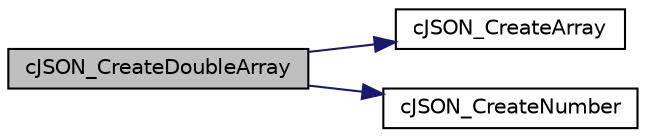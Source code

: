digraph "cJSON_CreateDoubleArray"
{
  edge [fontname="Helvetica",fontsize="10",labelfontname="Helvetica",labelfontsize="10"];
  node [fontname="Helvetica",fontsize="10",shape=record];
  rankdir="LR";
  Node1 [label="cJSON_CreateDoubleArray",height=0.2,width=0.4,color="black", fillcolor="grey75", style="filled", fontcolor="black"];
  Node1 -> Node2 [color="midnightblue",fontsize="10",style="solid",fontname="Helvetica"];
  Node2 [label="cJSON_CreateArray",height=0.2,width=0.4,color="black", fillcolor="white", style="filled",URL="$c_j_s_o_n_8cc.html#a29e5808c66c1cf1f3edbf117babe07b3"];
  Node1 -> Node3 [color="midnightblue",fontsize="10",style="solid",fontname="Helvetica"];
  Node3 [label="cJSON_CreateNumber",height=0.2,width=0.4,color="black", fillcolor="white", style="filled",URL="$c_j_s_o_n_8cc.html#a220d076d7d3a309049d6889be6d4904a"];
}
